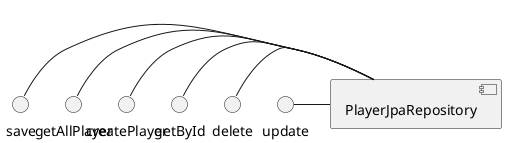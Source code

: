 @startuml

save - [PlayerJpaRepository]
getAllPlayer - [PlayerJpaRepository]
createPlayer - [PlayerJpaRepository]
getById - [PlayerJpaRepository]
delete - [PlayerJpaRepository]
update - [PlayerJpaRepository]

@enduml

Mi PlayerJpaRepository me da el acceso
a diferentes interfaces que me permitira
hacer diferentes acciones en mi tabla player

Cada interfaz que se expone la vamos a conectar
con un servicio que va a consumir esa interfaz